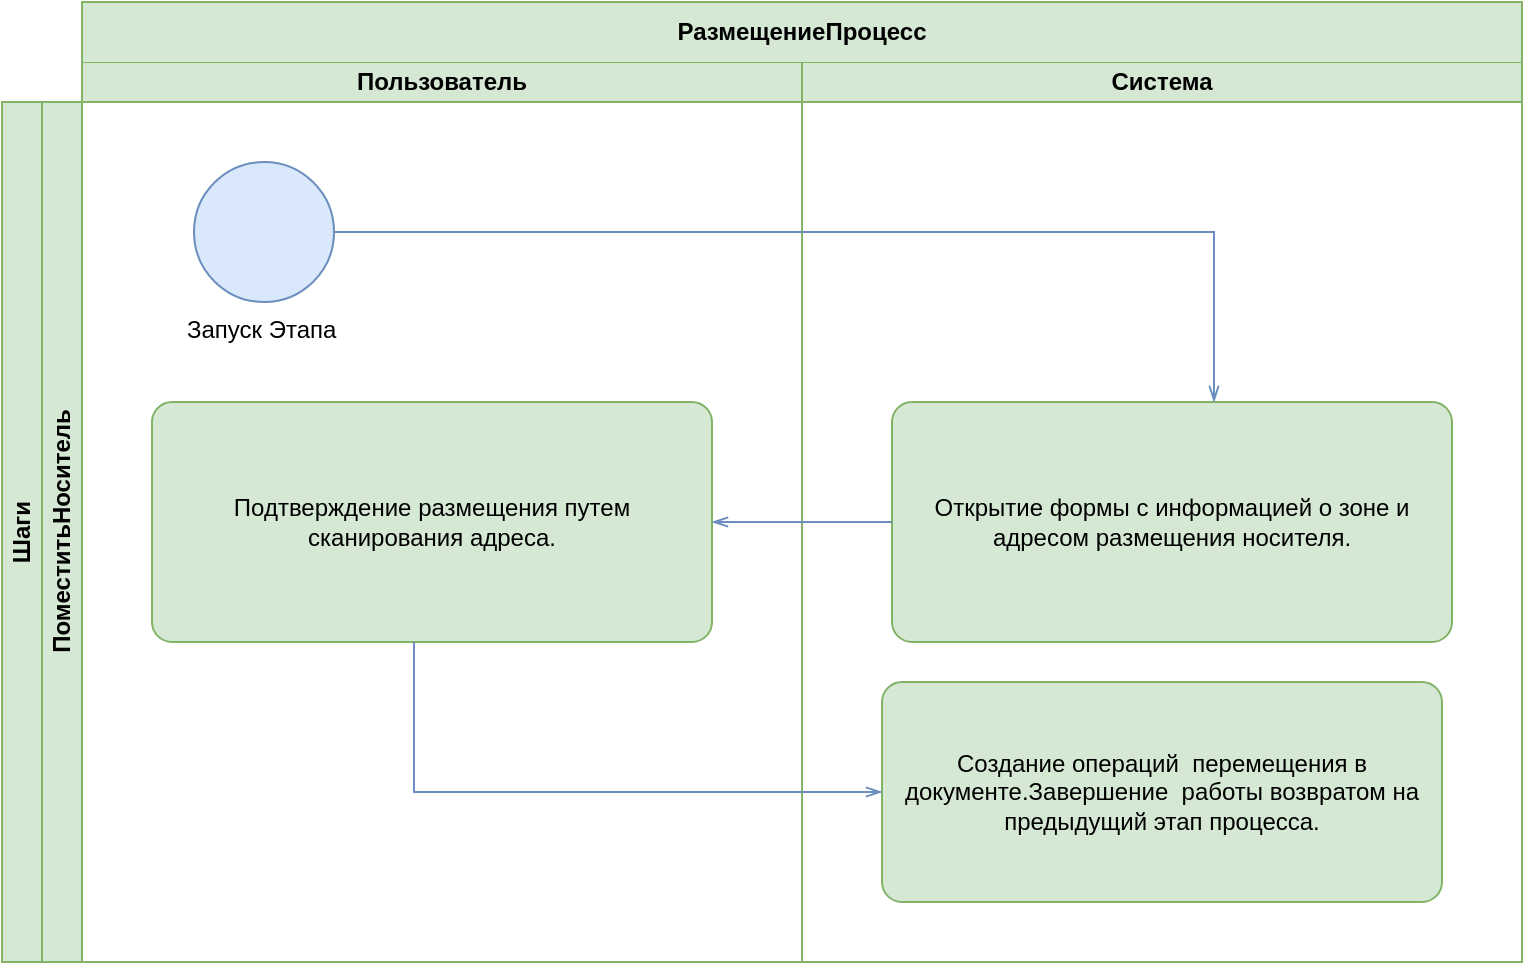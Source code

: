<mxfile version="20.6.0" type="github">
  <diagram id="xlFblF-9puemhglgput3" name="Страница 1">
    <mxGraphModel dx="990" dy="551" grid="1" gridSize="10" guides="1" tooltips="1" connect="1" arrows="1" fold="1" page="1" pageScale="1" pageWidth="827" pageHeight="1169" math="0" shadow="0">
      <root>
        <mxCell id="0" />
        <mxCell id="1" value="1" style="" parent="0" />
        <mxCell id="WEYUvmwVzYbA_VXoz2B9-1" value="Шаги" style="swimlane;html=1;childLayout=stackLayout;resizeParent=1;resizeParentMax=0;horizontal=0;startSize=20;horizontalStack=0;whiteSpace=wrap;fillColor=#d5e8d4;strokeColor=#82b366;" vertex="1" parent="1">
          <mxGeometry x="34" y="70" width="760" height="430" as="geometry" />
        </mxCell>
        <mxCell id="WEYUvmwVzYbA_VXoz2B9-2" value="ПоместитьНоситель" style="swimlane;html=1;startSize=20;horizontal=0;fillColor=#d5e8d4;strokeColor=#82b366;" vertex="1" parent="WEYUvmwVzYbA_VXoz2B9-1">
          <mxGeometry x="20" width="740" height="430" as="geometry" />
        </mxCell>
        <mxCell id="WEYUvmwVzYbA_VXoz2B9-11" value="2" style="" parent="0" />
        <mxCell id="WEYUvmwVzYbA_VXoz2B9-12" value="Пользователь" style="swimlane;startSize=20;whiteSpace=wrap;html=1;fillColor=#d5e8d4;strokeColor=#82b366;" vertex="1" parent="WEYUvmwVzYbA_VXoz2B9-11">
          <mxGeometry x="74" y="50" width="360" height="450" as="geometry" />
        </mxCell>
        <mxCell id="WEYUvmwVzYbA_VXoz2B9-15" value="Подтверждение размещения путем сканирования адреса." style="points=[[0.25,0,0],[0.5,0,0],[0.75,0,0],[1,0.25,0],[1,0.5,0],[1,0.75,0],[0.75,1,0],[0.5,1,0],[0.25,1,0],[0,0.75,0],[0,0.5,0],[0,0.25,0]];shape=mxgraph.bpmn.task;whiteSpace=wrap;rectStyle=rounded;size=10;html=1;taskMarker=abstract;fillColor=#d5e8d4;strokeColor=#82b366;" vertex="1" parent="WEYUvmwVzYbA_VXoz2B9-12">
          <mxGeometry x="35" y="170" width="280" height="120" as="geometry" />
        </mxCell>
        <mxCell id="WEYUvmwVzYbA_VXoz2B9-19" value="Запуск Этапа&amp;nbsp;" style="points=[[0.145,0.145,0],[0.5,0,0],[0.855,0.145,0],[1,0.5,0],[0.855,0.855,0],[0.5,1,0],[0.145,0.855,0],[0,0.5,0]];shape=mxgraph.bpmn.event;html=1;verticalLabelPosition=bottom;labelBackgroundColor=#ffffff;verticalAlign=top;align=center;perimeter=ellipsePerimeter;outlineConnect=0;aspect=fixed;outline=standard;symbol=general;fillColor=#dae8fc;strokeColor=#6c8ebf;" vertex="1" parent="WEYUvmwVzYbA_VXoz2B9-12">
          <mxGeometry x="56" y="50" width="70" height="70" as="geometry" />
        </mxCell>
        <mxCell id="WEYUvmwVzYbA_VXoz2B9-13" value="Система" style="swimlane;startSize=20;whiteSpace=wrap;html=1;fillColor=#d5e8d4;strokeColor=#82b366;" vertex="1" parent="WEYUvmwVzYbA_VXoz2B9-11">
          <mxGeometry x="434" y="50" width="360" height="450" as="geometry" />
        </mxCell>
        <mxCell id="WEYUvmwVzYbA_VXoz2B9-14" value="Открытие формы с информацией о зоне и адресом размещения носителя." style="points=[[0.25,0,0],[0.5,0,0],[0.75,0,0],[1,0.25,0],[1,0.5,0],[1,0.75,0],[0.75,1,0],[0.5,1,0],[0.25,1,0],[0,0.75,0],[0,0.5,0],[0,0.25,0]];shape=mxgraph.bpmn.task;whiteSpace=wrap;rectStyle=rounded;size=10;html=1;taskMarker=abstract;fillColor=#d5e8d4;strokeColor=#82b366;" vertex="1" parent="WEYUvmwVzYbA_VXoz2B9-13">
          <mxGeometry x="45" y="170" width="280" height="120" as="geometry" />
        </mxCell>
        <mxCell id="WEYUvmwVzYbA_VXoz2B9-21" value="Создание операций&amp;nbsp; перемещения в документе.Завершение&amp;nbsp; работы возвратом на предыдущий этап процесса." style="points=[[0.25,0,0],[0.5,0,0],[0.75,0,0],[1,0.25,0],[1,0.5,0],[1,0.75,0],[0.75,1,0],[0.5,1,0],[0.25,1,0],[0,0.75,0],[0,0.5,0],[0,0.25,0]];shape=mxgraph.bpmn.task;whiteSpace=wrap;rectStyle=rounded;size=10;html=1;taskMarker=abstract;fillColor=#d5e8d4;strokeColor=#82b366;" vertex="1" parent="WEYUvmwVzYbA_VXoz2B9-13">
          <mxGeometry x="40" y="310" width="280" height="110" as="geometry" />
        </mxCell>
        <mxCell id="WEYUvmwVzYbA_VXoz2B9-16" value="" style="edgeStyle=elbowEdgeStyle;fontSize=12;html=1;endFill=0;startFill=0;endSize=6;startSize=6;endArrow=openThin;startArrow=none;rounded=0;entryX=1;entryY=0.5;entryDx=0;entryDy=0;entryPerimeter=0;exitX=0;exitY=0.5;exitDx=0;exitDy=0;exitPerimeter=0;fillColor=#dae8fc;strokeColor=#6c8ebf;" edge="1" parent="WEYUvmwVzYbA_VXoz2B9-11" source="WEYUvmwVzYbA_VXoz2B9-14" target="WEYUvmwVzYbA_VXoz2B9-15">
          <mxGeometry width="160" relative="1" as="geometry">
            <mxPoint x="294" y="220" as="sourcePoint" />
            <mxPoint x="454" y="220" as="targetPoint" />
          </mxGeometry>
        </mxCell>
        <mxCell id="WEYUvmwVzYbA_VXoz2B9-18" value="РазмещениеПроцесс" style="swimlane;html=1;startSize=30;fontStyle=1;collapsible=0;horizontal=1;swimlaneLine=0;fillColor=#d5e8d4;whiteSpace=wrap;strokeColor=#82b366;" vertex="1" parent="WEYUvmwVzYbA_VXoz2B9-11">
          <mxGeometry x="74" y="20" width="720" height="30" as="geometry" />
        </mxCell>
        <mxCell id="WEYUvmwVzYbA_VXoz2B9-20" value="" style="edgeStyle=elbowEdgeStyle;fontSize=12;html=1;endFill=0;startFill=0;endSize=6;startSize=6;endArrow=openThin;startArrow=none;rounded=0;exitX=1;exitY=0.5;exitDx=0;exitDy=0;exitPerimeter=0;fillColor=#dae8fc;strokeColor=#6c8ebf;" edge="1" parent="WEYUvmwVzYbA_VXoz2B9-11" source="WEYUvmwVzYbA_VXoz2B9-19" target="WEYUvmwVzYbA_VXoz2B9-14">
          <mxGeometry width="160" relative="1" as="geometry">
            <mxPoint x="707" y="499.5" as="sourcePoint" />
            <mxPoint x="640" y="210" as="targetPoint" />
            <Array as="points">
              <mxPoint x="640" y="150" />
            </Array>
          </mxGeometry>
        </mxCell>
        <mxCell id="WEYUvmwVzYbA_VXoz2B9-22" value="" style="edgeStyle=elbowEdgeStyle;fontSize=12;html=1;endFill=0;startFill=0;endSize=6;startSize=6;endArrow=openThin;startArrow=none;rounded=0;fillColor=#dae8fc;strokeColor=#6c8ebf;entryX=0;entryY=0.5;entryDx=0;entryDy=0;entryPerimeter=0;" edge="1" parent="WEYUvmwVzYbA_VXoz2B9-11" source="WEYUvmwVzYbA_VXoz2B9-15" target="WEYUvmwVzYbA_VXoz2B9-21">
          <mxGeometry width="160" relative="1" as="geometry">
            <mxPoint x="210" y="380" as="sourcePoint" />
            <mxPoint x="650" y="465" as="targetPoint" />
            <Array as="points">
              <mxPoint x="240" y="390" />
            </Array>
          </mxGeometry>
        </mxCell>
      </root>
    </mxGraphModel>
  </diagram>
</mxfile>
